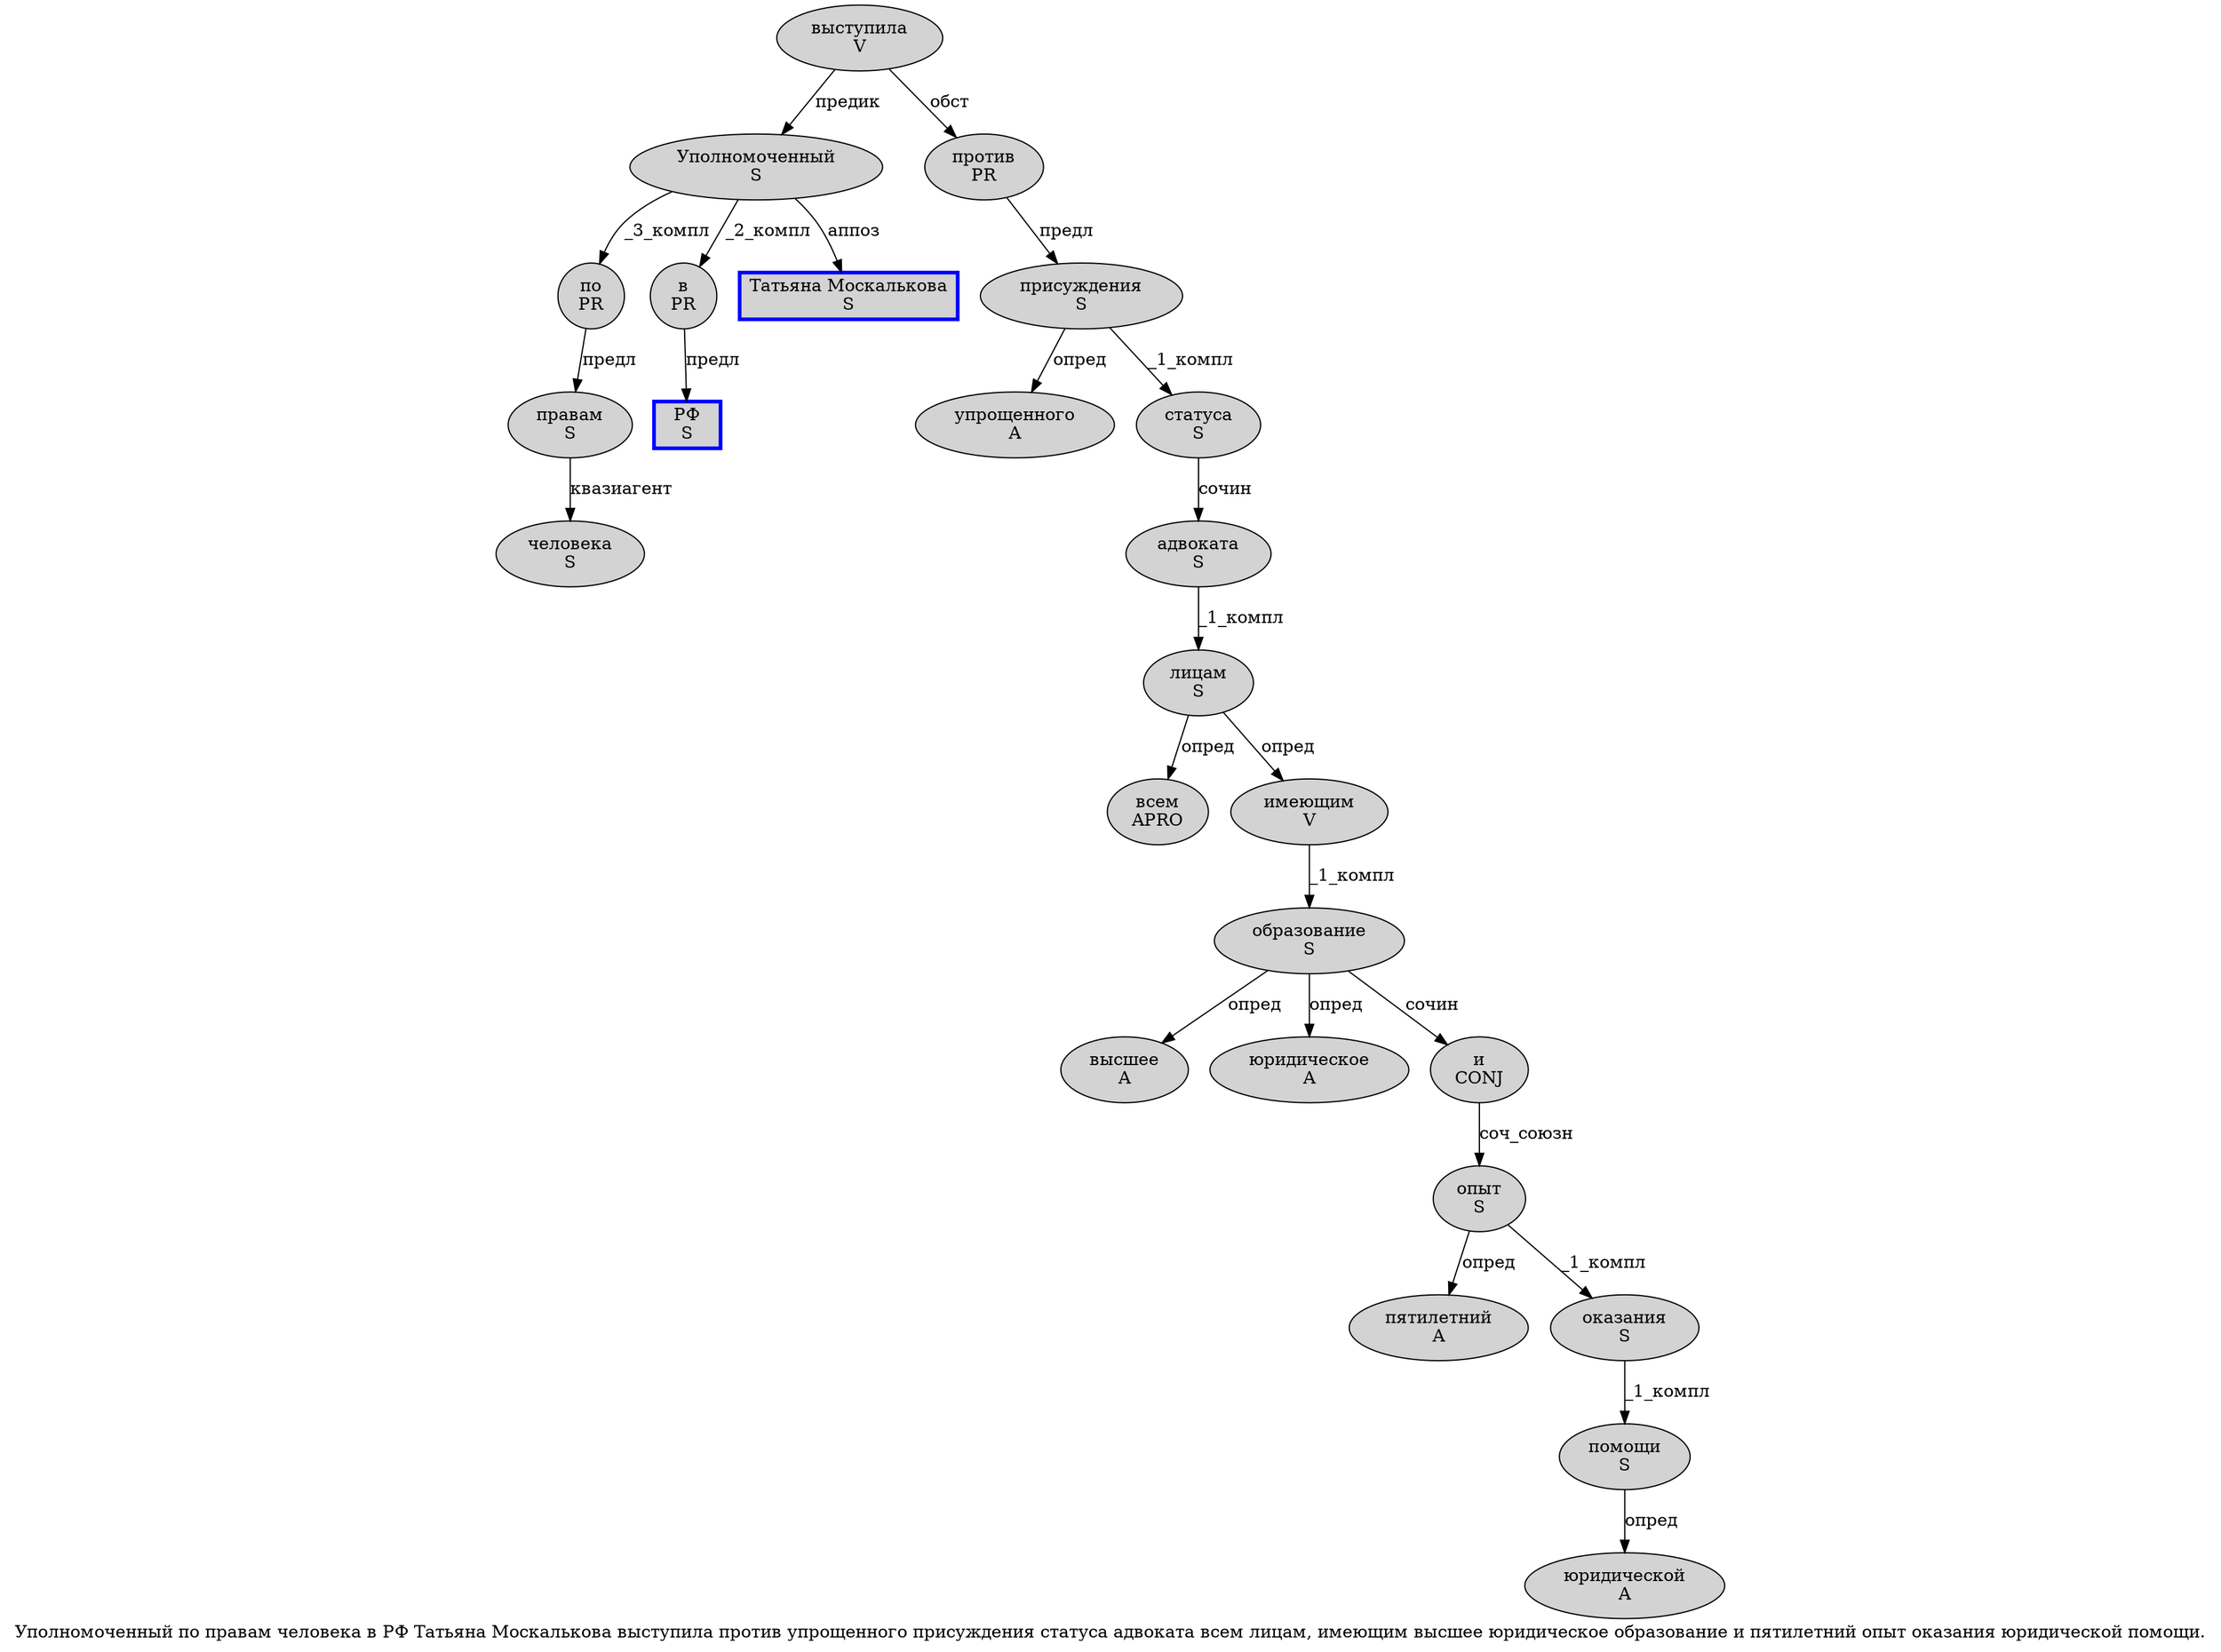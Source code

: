 digraph SENTENCE_797 {
	graph [label="Уполномоченный по правам человека в РФ Татьяна Москалькова выступила против упрощенного присуждения статуса адвоката всем лицам, имеющим высшее юридическое образование и пятилетний опыт оказания юридической помощи."]
	node [style=filled]
		0 [label="Уполномоченный
S" color="" fillcolor=lightgray penwidth=1 shape=ellipse]
		1 [label="по
PR" color="" fillcolor=lightgray penwidth=1 shape=ellipse]
		2 [label="правам
S" color="" fillcolor=lightgray penwidth=1 shape=ellipse]
		3 [label="человека
S" color="" fillcolor=lightgray penwidth=1 shape=ellipse]
		4 [label="в
PR" color="" fillcolor=lightgray penwidth=1 shape=ellipse]
		5 [label="РФ
S" color=blue fillcolor=lightgray penwidth=3 shape=box]
		6 [label="Татьяна Москалькова
S" color=blue fillcolor=lightgray penwidth=3 shape=box]
		7 [label="выступила
V" color="" fillcolor=lightgray penwidth=1 shape=ellipse]
		8 [label="против
PR" color="" fillcolor=lightgray penwidth=1 shape=ellipse]
		9 [label="упрощенного
A" color="" fillcolor=lightgray penwidth=1 shape=ellipse]
		10 [label="присуждения
S" color="" fillcolor=lightgray penwidth=1 shape=ellipse]
		11 [label="статуса
S" color="" fillcolor=lightgray penwidth=1 shape=ellipse]
		12 [label="адвоката
S" color="" fillcolor=lightgray penwidth=1 shape=ellipse]
		13 [label="всем
APRO" color="" fillcolor=lightgray penwidth=1 shape=ellipse]
		14 [label="лицам
S" color="" fillcolor=lightgray penwidth=1 shape=ellipse]
		16 [label="имеющим
V" color="" fillcolor=lightgray penwidth=1 shape=ellipse]
		17 [label="высшее
A" color="" fillcolor=lightgray penwidth=1 shape=ellipse]
		18 [label="юридическое
A" color="" fillcolor=lightgray penwidth=1 shape=ellipse]
		19 [label="образование
S" color="" fillcolor=lightgray penwidth=1 shape=ellipse]
		20 [label="и
CONJ" color="" fillcolor=lightgray penwidth=1 shape=ellipse]
		21 [label="пятилетний
A" color="" fillcolor=lightgray penwidth=1 shape=ellipse]
		22 [label="опыт
S" color="" fillcolor=lightgray penwidth=1 shape=ellipse]
		23 [label="оказания
S" color="" fillcolor=lightgray penwidth=1 shape=ellipse]
		24 [label="юридической
A" color="" fillcolor=lightgray penwidth=1 shape=ellipse]
		25 [label="помощи
S" color="" fillcolor=lightgray penwidth=1 shape=ellipse]
			4 -> 5 [label="предл"]
			1 -> 2 [label="предл"]
			23 -> 25 [label="_1_компл"]
			20 -> 22 [label="соч_союзн"]
			8 -> 10 [label="предл"]
			16 -> 19 [label="_1_компл"]
			2 -> 3 [label="квазиагент"]
			22 -> 21 [label="опред"]
			22 -> 23 [label="_1_компл"]
			7 -> 0 [label="предик"]
			7 -> 8 [label="обст"]
			10 -> 9 [label="опред"]
			10 -> 11 [label="_1_компл"]
			14 -> 13 [label="опред"]
			14 -> 16 [label="опред"]
			19 -> 17 [label="опред"]
			19 -> 18 [label="опред"]
			19 -> 20 [label="сочин"]
			25 -> 24 [label="опред"]
			12 -> 14 [label="_1_компл"]
			0 -> 1 [label="_3_компл"]
			0 -> 4 [label="_2_компл"]
			0 -> 6 [label="аппоз"]
			11 -> 12 [label="сочин"]
}